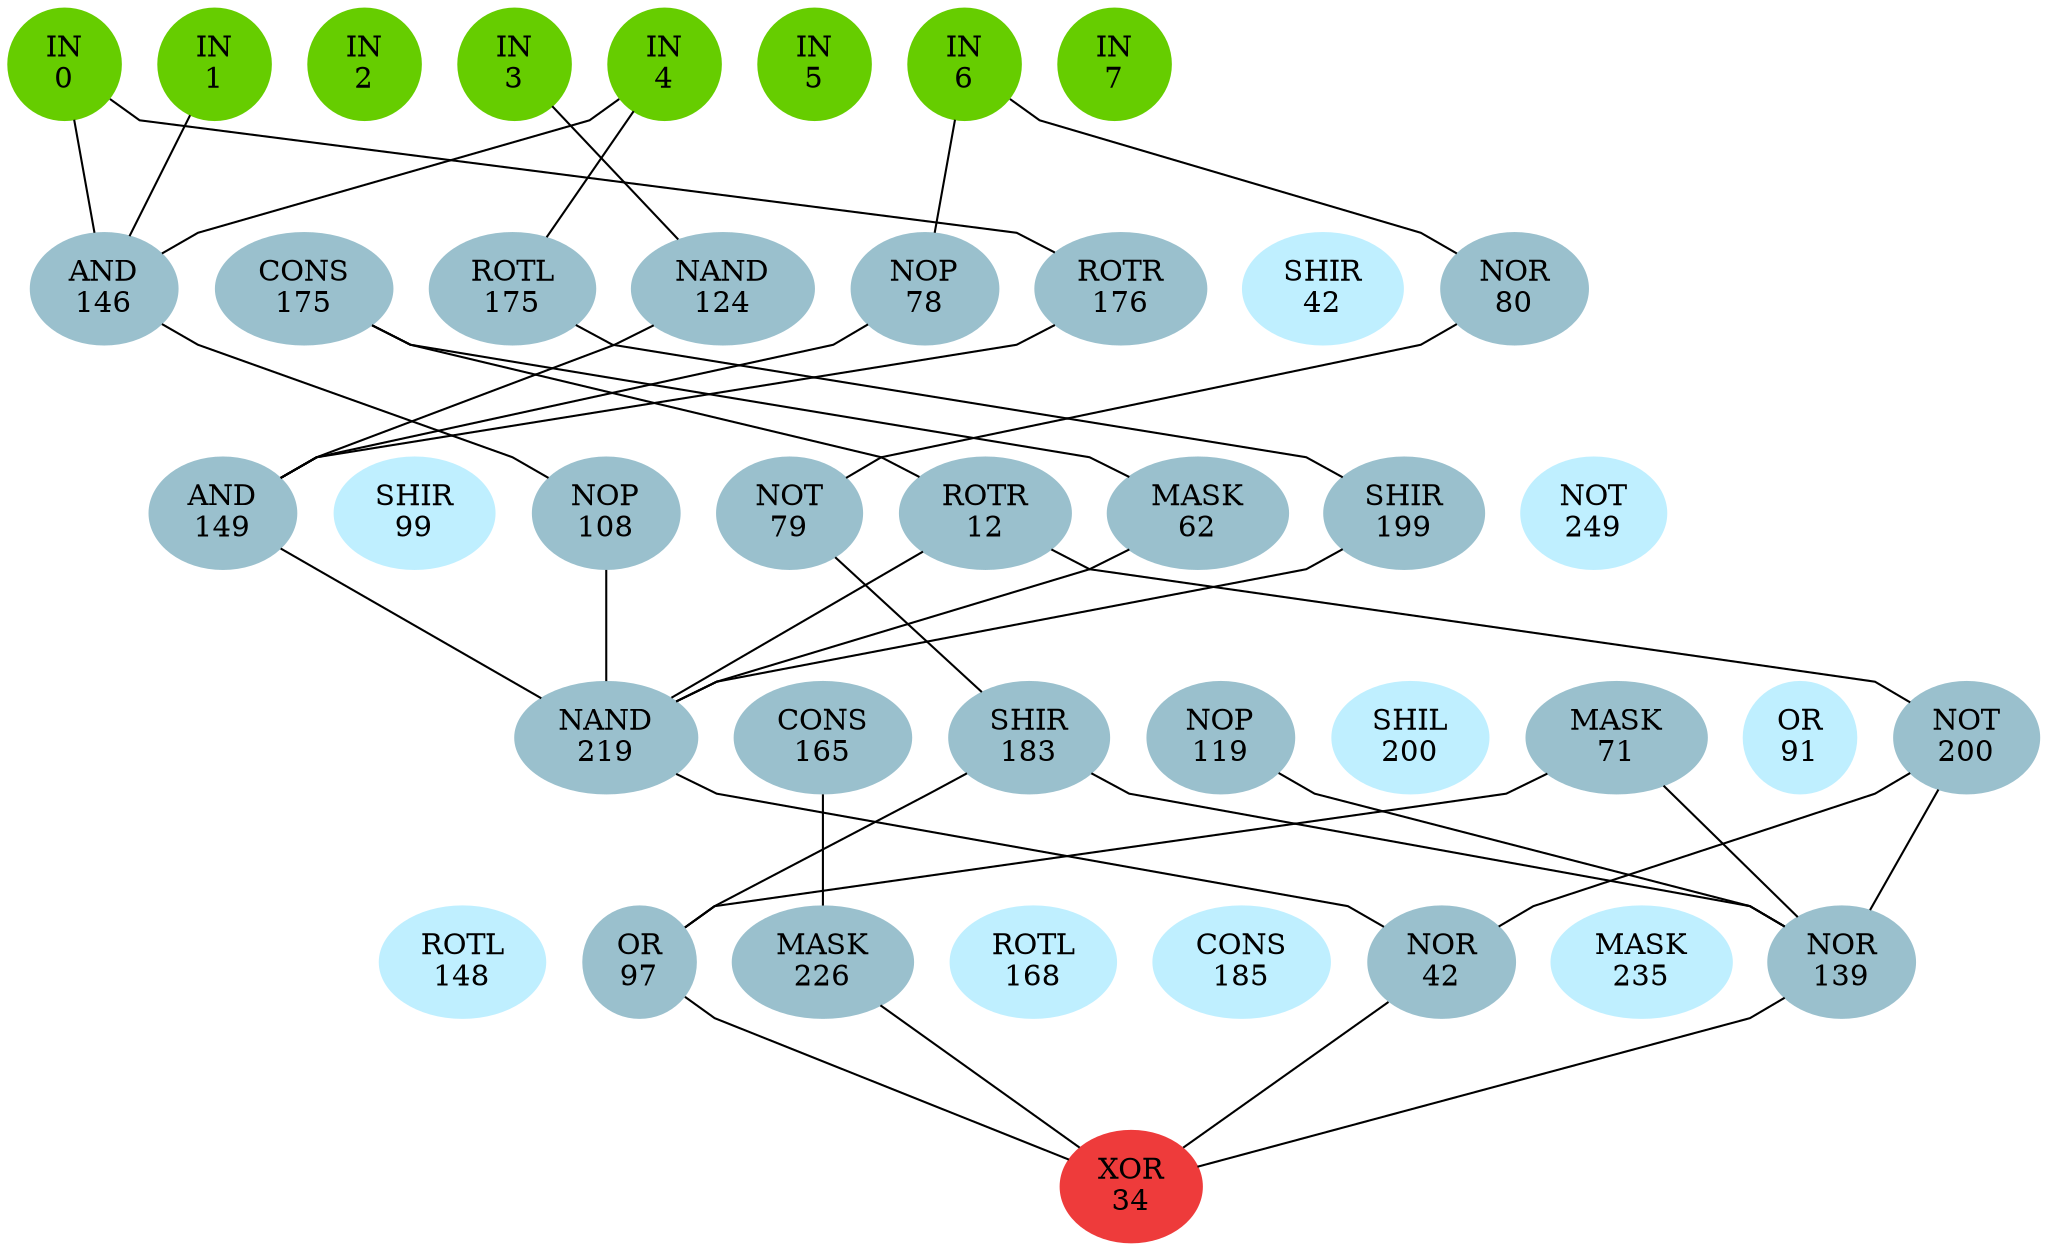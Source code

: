 graph EACircuit {
rankdir=BT;
ranksep=0.75;
ordering=out;
splines=polyline;
node [style=filled, color=lightblue2];

{ rank=same;
node [color=chartreuse3];
"-1_0"[label="IN\n0"];
node [color=chartreuse3];
"-1_1"[label="IN\n1"];
node [color=chartreuse3];
"-1_2"[label="IN\n2"];
node [color=chartreuse3];
"-1_3"[label="IN\n3"];
node [color=chartreuse3];
"-1_4"[label="IN\n4"];
node [color=chartreuse3];
"-1_5"[label="IN\n5"];
node [color=chartreuse3];
"-1_6"[label="IN\n6"];
node [color=chartreuse3];
"-1_7"[label="IN\n7"];
}
{ rank=same;
node [color=lightblue3];
"0_0"[label="AND\n146"];
node [color=lightblue3];
"0_1"[label="CONS\n175"];
node [color=lightblue3];
"0_2"[label="ROTL\n175"];
node [color=lightblue3];
"0_3"[label="NAND\n124"];
node [color=lightblue3];
"0_4"[label="NOP\n78"];
node [color=lightblue3];
"0_5"[label="ROTR\n176"];
node [color=lightblue1];
"0_6"[label="SHIR\n42"];
node [color=lightblue3];
"0_7"[label="NOR\n80"];
}
{ rank=same;
node [color=lightblue3];
"1_0"[label="AND\n149"];
node [color=lightblue1];
"1_1"[label="SHIR\n99"];
node [color=lightblue3];
"1_2"[label="NOP\n108"];
node [color=lightblue3];
"1_3"[label="NOT\n79"];
node [color=lightblue3];
"1_4"[label="ROTR\n12"];
node [color=lightblue3];
"1_5"[label="MASK\n62"];
node [color=lightblue3];
"1_6"[label="SHIR\n199"];
node [color=lightblue1];
"1_7"[label="NOT\n249"];
}
{ rank=same;
node [color=lightblue3];
"2_0"[label="NAND\n219"];
node [color=lightblue3];
"2_1"[label="CONS\n165"];
node [color=lightblue3];
"2_2"[label="SHIR\n183"];
node [color=lightblue3];
"2_3"[label="NOP\n119"];
node [color=lightblue1];
"2_4"[label="SHIL\n200"];
node [color=lightblue3];
"2_5"[label="MASK\n71"];
node [color=lightblue1];
"2_6"[label="OR\n91"];
node [color=lightblue3];
"2_7"[label="NOT\n200"];
}
{ rank=same;
node [color=lightblue1];
"3_0"[label="ROTL\n148"];
node [color=lightblue3];
"3_1"[label="OR\n97"];
node [color=lightblue3];
"3_2"[label="MASK\n226"];
node [color=lightblue1];
"3_3"[label="ROTL\n168"];
node [color=lightblue1];
"3_4"[label="CONS\n185"];
node [color=lightblue3];
"3_5"[label="NOR\n42"];
node [color=lightblue1];
"3_6"[label="MASK\n235"];
node [color=lightblue3];
"3_7"[label="NOR\n139"];
}
{ rank=same;
node [color=brown2];
"4_0"[label="XOR\n34"];
}
edge[style=invis];
"-1_0" -- "-1_1" -- "-1_2" -- "-1_3" -- "-1_4" -- "-1_5" -- "-1_6" -- "-1_7";
"0_0" -- "0_1" -- "0_2" -- "0_3" -- "0_4" -- "0_5" -- "0_6" -- "0_7";
"1_0" -- "1_1" -- "1_2" -- "1_3" -- "1_4" -- "1_5" -- "1_6" -- "1_7";
"2_0" -- "2_1" -- "2_2" -- "2_3" -- "2_4" -- "2_5" -- "2_6" -- "2_7";
"3_0" -- "3_1" -- "3_2" -- "3_3" -- "3_4" -- "3_5" -- "3_6" -- "3_7";
"4_0" -- "4_0";
edge[style=solid];
"0_0" -- "-1_0";
"0_0" -- "-1_1";
"0_0" -- "-1_4";
"0_2" -- "-1_4";
"0_3" -- "-1_3";
"0_4" -- "-1_6";
"0_5" -- "-1_0";
"0_7" -- "-1_6";
"1_0" -- "0_3";
"1_0" -- "0_4";
"1_0" -- "0_5";
"1_2" -- "0_0";
"1_3" -- "0_7";
"1_4" -- "0_1";
"1_5" -- "0_1";
"1_6" -- "0_2";
"2_0" -- "1_0";
"2_0" -- "1_2";
"2_0" -- "1_4";
"2_0" -- "1_5";
"2_0" -- "1_6";
"2_2" -- "1_3";
"2_7" -- "1_4";
"3_1" -- "2_2";
"3_1" -- "2_5";
"3_2" -- "2_1";
"3_5" -- "2_0";
"3_5" -- "2_7";
"3_7" -- "2_2";
"3_7" -- "2_3";
"3_7" -- "2_5";
"3_7" -- "2_7";
"4_0" -- "3_1";
"4_0" -- "3_2";
"4_0" -- "3_5";
"4_0" -- "3_7";
}